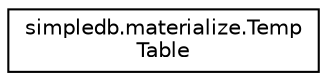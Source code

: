 digraph "Graphical Class Hierarchy"
{
  edge [fontname="Helvetica",fontsize="10",labelfontname="Helvetica",labelfontsize="10"];
  node [fontname="Helvetica",fontsize="10",shape=record];
  rankdir="LR";
  Node0 [label="simpledb.materialize.Temp\lTable",height=0.2,width=0.4,color="black", fillcolor="white", style="filled",URL="$classsimpledb_1_1materialize_1_1TempTable.html"];
}
